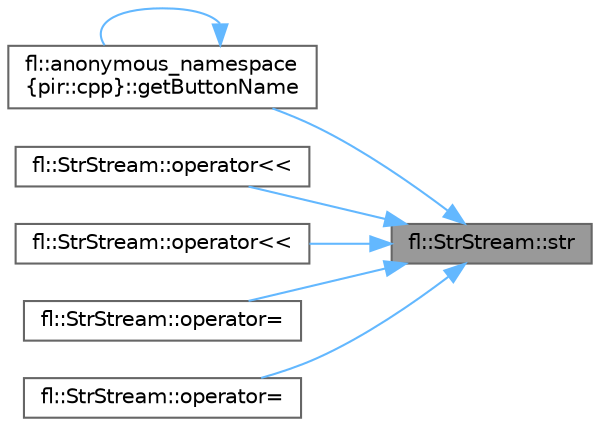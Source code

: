 digraph "fl::StrStream::str"
{
 // LATEX_PDF_SIZE
  bgcolor="transparent";
  edge [fontname=Helvetica,fontsize=10,labelfontname=Helvetica,labelfontsize=10];
  node [fontname=Helvetica,fontsize=10,shape=box,height=0.2,width=0.4];
  rankdir="RL";
  Node1 [id="Node000001",label="fl::StrStream::str",height=0.2,width=0.4,color="gray40", fillcolor="grey60", style="filled", fontcolor="black",tooltip=" "];
  Node1 -> Node2 [id="edge1_Node000001_Node000002",dir="back",color="steelblue1",style="solid",tooltip=" "];
  Node2 [id="Node000002",label="fl::anonymous_namespace\l\{pir::cpp\}::getButtonName",height=0.2,width=0.4,color="grey40", fillcolor="white", style="filled",URL="$dd/d25/namespacefl_1_1anonymous__namespace_02pir_8cpp_03.html#a974e00df7d29cb64afc189939a52ca10",tooltip=" "];
  Node2 -> Node2 [id="edge2_Node000002_Node000002",dir="back",color="steelblue1",style="solid",tooltip=" "];
  Node1 -> Node3 [id="edge3_Node000001_Node000003",dir="back",color="steelblue1",style="solid",tooltip=" "];
  Node3 [id="Node000003",label="fl::StrStream::operator\<\<",height=0.2,width=0.4,color="grey40", fillcolor="white", style="filled",URL="$d4/dc6/classfl_1_1_str_stream.html#a9aaa46966f225a08b7ba8b84a04743c5",tooltip=" "];
  Node1 -> Node4 [id="edge4_Node000001_Node000004",dir="back",color="steelblue1",style="solid",tooltip=" "];
  Node4 [id="Node000004",label="fl::StrStream::operator\<\<",height=0.2,width=0.4,color="grey40", fillcolor="white", style="filled",URL="$d4/dc6/classfl_1_1_str_stream.html#a78b3c2bfd0a285b9c768b4d56a86a63e",tooltip=" "];
  Node1 -> Node5 [id="edge5_Node000001_Node000005",dir="back",color="steelblue1",style="solid",tooltip=" "];
  Node5 [id="Node000005",label="fl::StrStream::operator=",height=0.2,width=0.4,color="grey40", fillcolor="white", style="filled",URL="$d4/dc6/classfl_1_1_str_stream.html#ae590836903e2e1925aa93f35376a85c7",tooltip=" "];
  Node1 -> Node6 [id="edge6_Node000001_Node000006",dir="back",color="steelblue1",style="solid",tooltip=" "];
  Node6 [id="Node000006",label="fl::StrStream::operator=",height=0.2,width=0.4,color="grey40", fillcolor="white", style="filled",URL="$d4/dc6/classfl_1_1_str_stream.html#aa0cac9b024b79e65b4cc7c656447258f",tooltip=" "];
}
